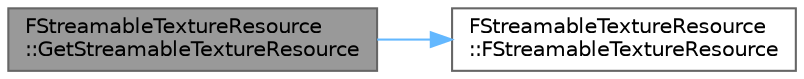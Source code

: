 digraph "FStreamableTextureResource::GetStreamableTextureResource"
{
 // INTERACTIVE_SVG=YES
 // LATEX_PDF_SIZE
  bgcolor="transparent";
  edge [fontname=Helvetica,fontsize=10,labelfontname=Helvetica,labelfontsize=10];
  node [fontname=Helvetica,fontsize=10,shape=box,height=0.2,width=0.4];
  rankdir="LR";
  Node1 [id="Node000001",label="FStreamableTextureResource\l::GetStreamableTextureResource",height=0.2,width=0.4,color="gray40", fillcolor="grey60", style="filled", fontcolor="black",tooltip=" "];
  Node1 -> Node2 [id="edge1_Node000001_Node000002",color="steelblue1",style="solid",tooltip=" "];
  Node2 [id="Node000002",label="FStreamableTextureResource\l::FStreamableTextureResource",height=0.2,width=0.4,color="grey40", fillcolor="white", style="filled",URL="$d2/d30/classFStreamableTextureResource.html#ad1a7c209a919ec5a235c5be4b6444814",tooltip=" "];
}

